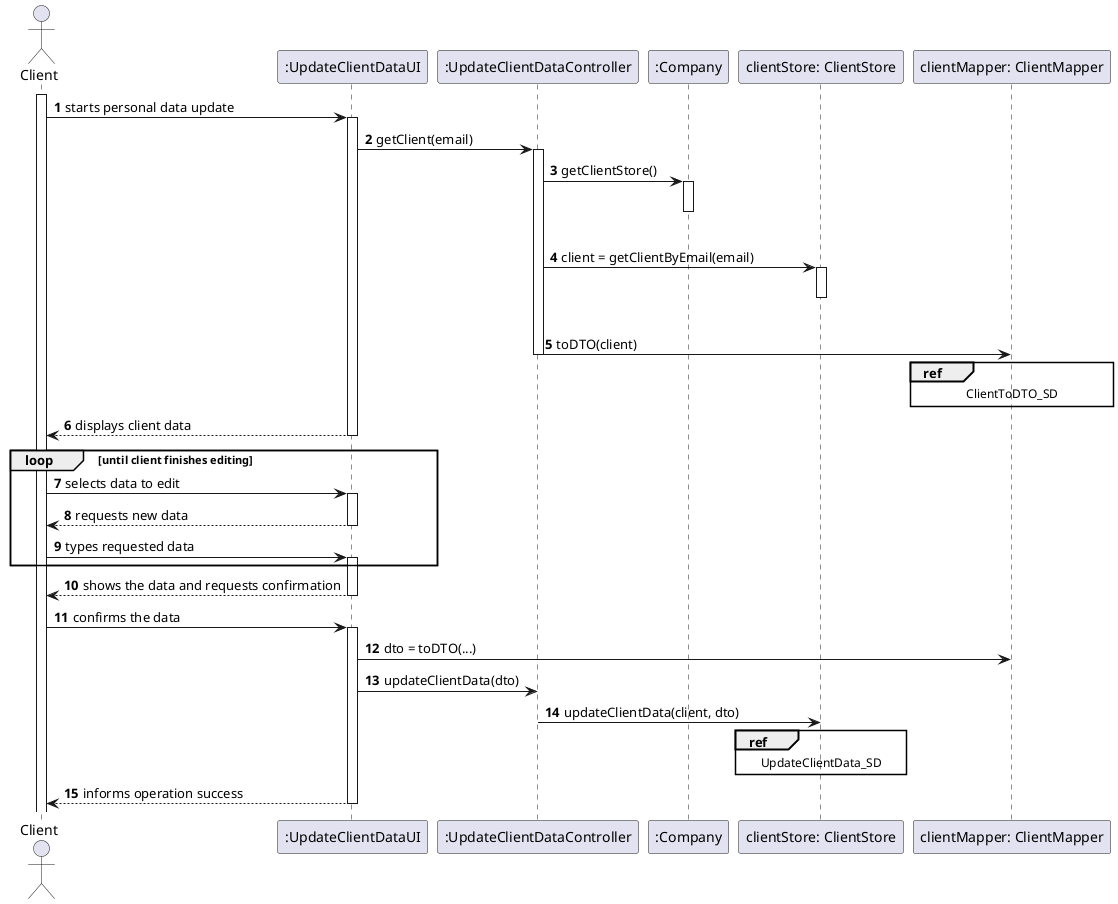@startuml
autonumber

actor Client as cli
participant ":UpdateClientDataUI" as ui
participant ":UpdateClientDataController" as controller
participant ":Company" as company
participant "clientStore: ClientStore" as cstore
participant "clientMapper: ClientMapper" as cmapper

activate cli
cli -> ui : starts personal data update
activate ui
ui -> controller : getClient(email)
activate controller
controller -> company : getClientStore()
activate company
|||
deactivate company
controller -> cstore : client = getClientByEmail(email)
activate cstore
|||
deactivate cstore
controller -> cmapper : toDTO(client)
deactivate controller
ref over cmapper : ClientToDTO_SD
ui --> cli : displays client data
deactivate ui
loop until client finishes editing
cli -> ui :  selects data to edit
activate ui
ui --> cli : requests new data
deactivate ui
cli -> ui :  types requested data
activate ui
end loop
activate ui
ui --> cli : shows the data and requests confirmation
deactivate ui
cli -> ui :  confirms the data
activate ui
ui -> cmapper: dto = toDTO(...)
ui -> controller: updateClientData(dto)
controller -> cstore: updateClientData(client, dto)
ref over cstore: UpdateClientData_SD
ui --> cli : informs operation success
deactivate ui
@enduml